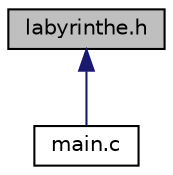 digraph "labyrinthe.h"
{
 // LATEX_PDF_SIZE
  edge [fontname="Helvetica",fontsize="10",labelfontname="Helvetica",labelfontsize="10"];
  node [fontname="Helvetica",fontsize="10",shape=record];
  Node1 [label="labyrinthe.h",height=0.2,width=0.4,color="black", fillcolor="grey75", style="filled", fontcolor="black",tooltip="Fonction qui agis sur le labyrinthe."];
  Node1 -> Node2 [dir="back",color="midnightblue",fontsize="10",style="solid"];
  Node2 [label="main.c",height=0.2,width=0.4,color="black", fillcolor="white", style="filled",URL="$main_8c.html",tooltip="Fonction main du programme."];
}
